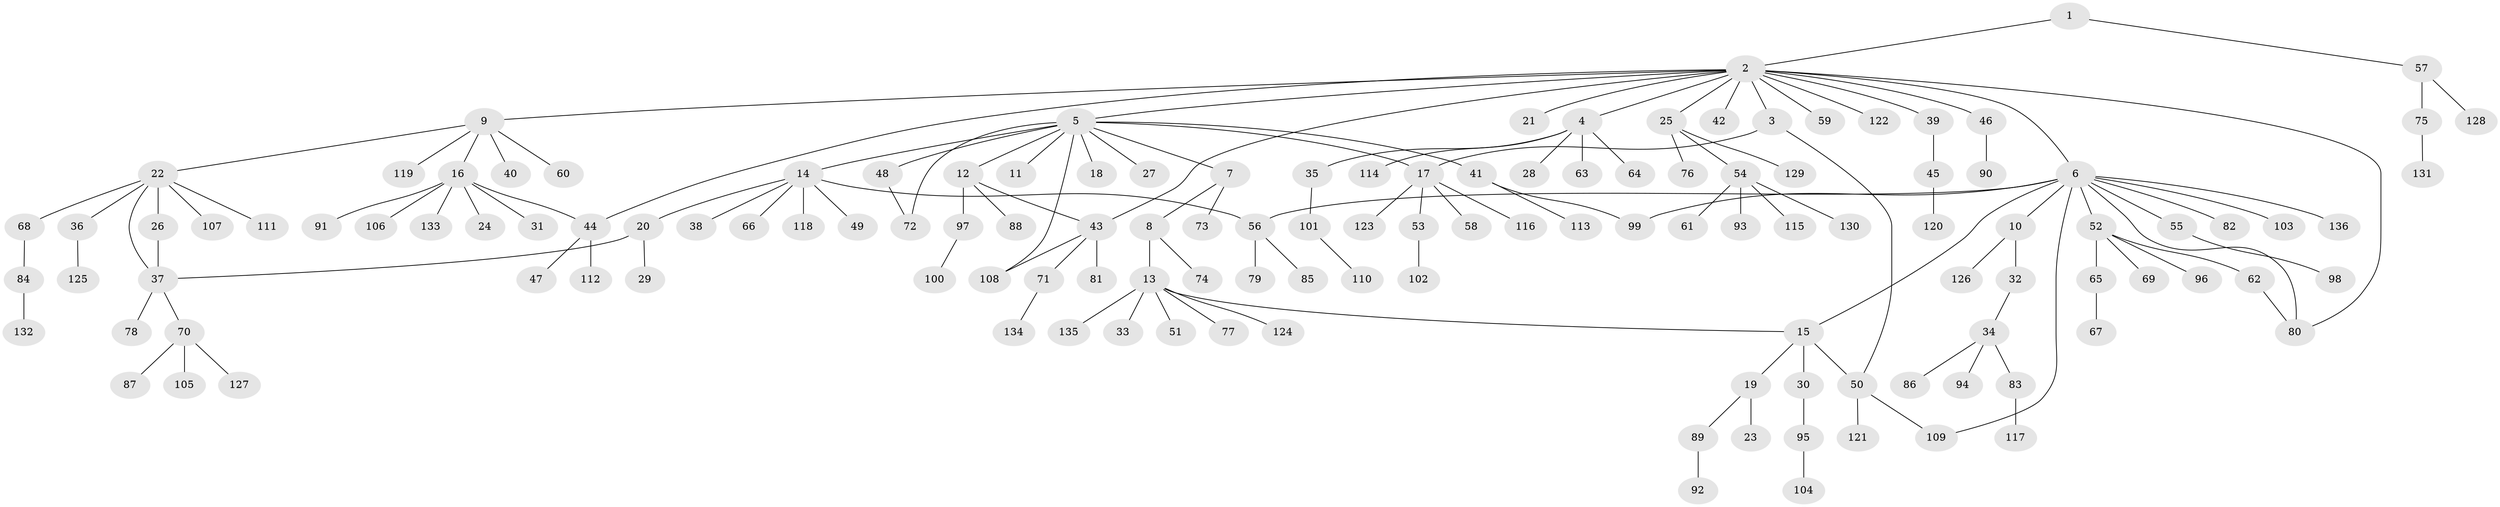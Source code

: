 // coarse degree distribution, {2: 0.08737864077669903, 26: 0.009708737864077669, 3: 0.08737864077669903, 5: 0.038834951456310676, 11: 0.019417475728155338, 4: 0.07766990291262135, 1: 0.6504854368932039, 6: 0.019417475728155338, 8: 0.009708737864077669}
// Generated by graph-tools (version 1.1) at 2025/23/03/03/25 07:23:52]
// undirected, 136 vertices, 149 edges
graph export_dot {
graph [start="1"]
  node [color=gray90,style=filled];
  1;
  2;
  3;
  4;
  5;
  6;
  7;
  8;
  9;
  10;
  11;
  12;
  13;
  14;
  15;
  16;
  17;
  18;
  19;
  20;
  21;
  22;
  23;
  24;
  25;
  26;
  27;
  28;
  29;
  30;
  31;
  32;
  33;
  34;
  35;
  36;
  37;
  38;
  39;
  40;
  41;
  42;
  43;
  44;
  45;
  46;
  47;
  48;
  49;
  50;
  51;
  52;
  53;
  54;
  55;
  56;
  57;
  58;
  59;
  60;
  61;
  62;
  63;
  64;
  65;
  66;
  67;
  68;
  69;
  70;
  71;
  72;
  73;
  74;
  75;
  76;
  77;
  78;
  79;
  80;
  81;
  82;
  83;
  84;
  85;
  86;
  87;
  88;
  89;
  90;
  91;
  92;
  93;
  94;
  95;
  96;
  97;
  98;
  99;
  100;
  101;
  102;
  103;
  104;
  105;
  106;
  107;
  108;
  109;
  110;
  111;
  112;
  113;
  114;
  115;
  116;
  117;
  118;
  119;
  120;
  121;
  122;
  123;
  124;
  125;
  126;
  127;
  128;
  129;
  130;
  131;
  132;
  133;
  134;
  135;
  136;
  1 -- 2;
  1 -- 57;
  2 -- 3;
  2 -- 4;
  2 -- 5;
  2 -- 6;
  2 -- 9;
  2 -- 21;
  2 -- 25;
  2 -- 39;
  2 -- 42;
  2 -- 43;
  2 -- 44;
  2 -- 46;
  2 -- 59;
  2 -- 80;
  2 -- 122;
  3 -- 17;
  3 -- 50;
  4 -- 28;
  4 -- 35;
  4 -- 63;
  4 -- 64;
  4 -- 114;
  5 -- 7;
  5 -- 11;
  5 -- 12;
  5 -- 14;
  5 -- 17;
  5 -- 18;
  5 -- 27;
  5 -- 41;
  5 -- 48;
  5 -- 72;
  5 -- 108;
  6 -- 10;
  6 -- 15;
  6 -- 52;
  6 -- 55;
  6 -- 56;
  6 -- 80;
  6 -- 82;
  6 -- 99;
  6 -- 103;
  6 -- 109;
  6 -- 136;
  7 -- 8;
  7 -- 73;
  8 -- 13;
  8 -- 74;
  9 -- 16;
  9 -- 22;
  9 -- 40;
  9 -- 60;
  9 -- 119;
  10 -- 32;
  10 -- 126;
  12 -- 43;
  12 -- 88;
  12 -- 97;
  13 -- 15;
  13 -- 33;
  13 -- 51;
  13 -- 77;
  13 -- 124;
  13 -- 135;
  14 -- 20;
  14 -- 38;
  14 -- 49;
  14 -- 56;
  14 -- 66;
  14 -- 118;
  15 -- 19;
  15 -- 30;
  15 -- 50;
  16 -- 24;
  16 -- 31;
  16 -- 44;
  16 -- 91;
  16 -- 106;
  16 -- 133;
  17 -- 53;
  17 -- 58;
  17 -- 116;
  17 -- 123;
  19 -- 23;
  19 -- 89;
  20 -- 29;
  20 -- 37;
  22 -- 26;
  22 -- 36;
  22 -- 37;
  22 -- 68;
  22 -- 107;
  22 -- 111;
  25 -- 54;
  25 -- 76;
  25 -- 129;
  26 -- 37;
  30 -- 95;
  32 -- 34;
  34 -- 83;
  34 -- 86;
  34 -- 94;
  35 -- 101;
  36 -- 125;
  37 -- 70;
  37 -- 78;
  39 -- 45;
  41 -- 99;
  41 -- 113;
  43 -- 71;
  43 -- 81;
  43 -- 108;
  44 -- 47;
  44 -- 112;
  45 -- 120;
  46 -- 90;
  48 -- 72;
  50 -- 109;
  50 -- 121;
  52 -- 62;
  52 -- 65;
  52 -- 69;
  52 -- 96;
  53 -- 102;
  54 -- 61;
  54 -- 93;
  54 -- 115;
  54 -- 130;
  55 -- 98;
  56 -- 79;
  56 -- 85;
  57 -- 75;
  57 -- 128;
  62 -- 80;
  65 -- 67;
  68 -- 84;
  70 -- 87;
  70 -- 105;
  70 -- 127;
  71 -- 134;
  75 -- 131;
  83 -- 117;
  84 -- 132;
  89 -- 92;
  95 -- 104;
  97 -- 100;
  101 -- 110;
}
